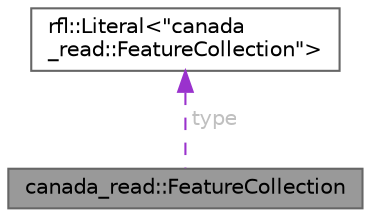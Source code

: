 digraph "canada_read::FeatureCollection"
{
 // LATEX_PDF_SIZE
  bgcolor="transparent";
  edge [fontname=Helvetica,fontsize=10,labelfontname=Helvetica,labelfontsize=10];
  node [fontname=Helvetica,fontsize=10,shape=box,height=0.2,width=0.4];
  Node1 [id="Node000001",label="canada_read::FeatureCollection",height=0.2,width=0.4,color="gray40", fillcolor="grey60", style="filled", fontcolor="black",tooltip=" "];
  Node2 -> Node1 [id="edge1_Node000001_Node000002",dir="back",color="darkorchid3",style="dashed",tooltip=" ",label=" type",fontcolor="grey" ];
  Node2 [id="Node000002",label="rfl::Literal\<\"canada\l_read::FeatureCollection\"\>",height=0.2,width=0.4,color="gray40", fillcolor="white", style="filled",URL="$classrfl_1_1_literal.html",tooltip=" "];
}
